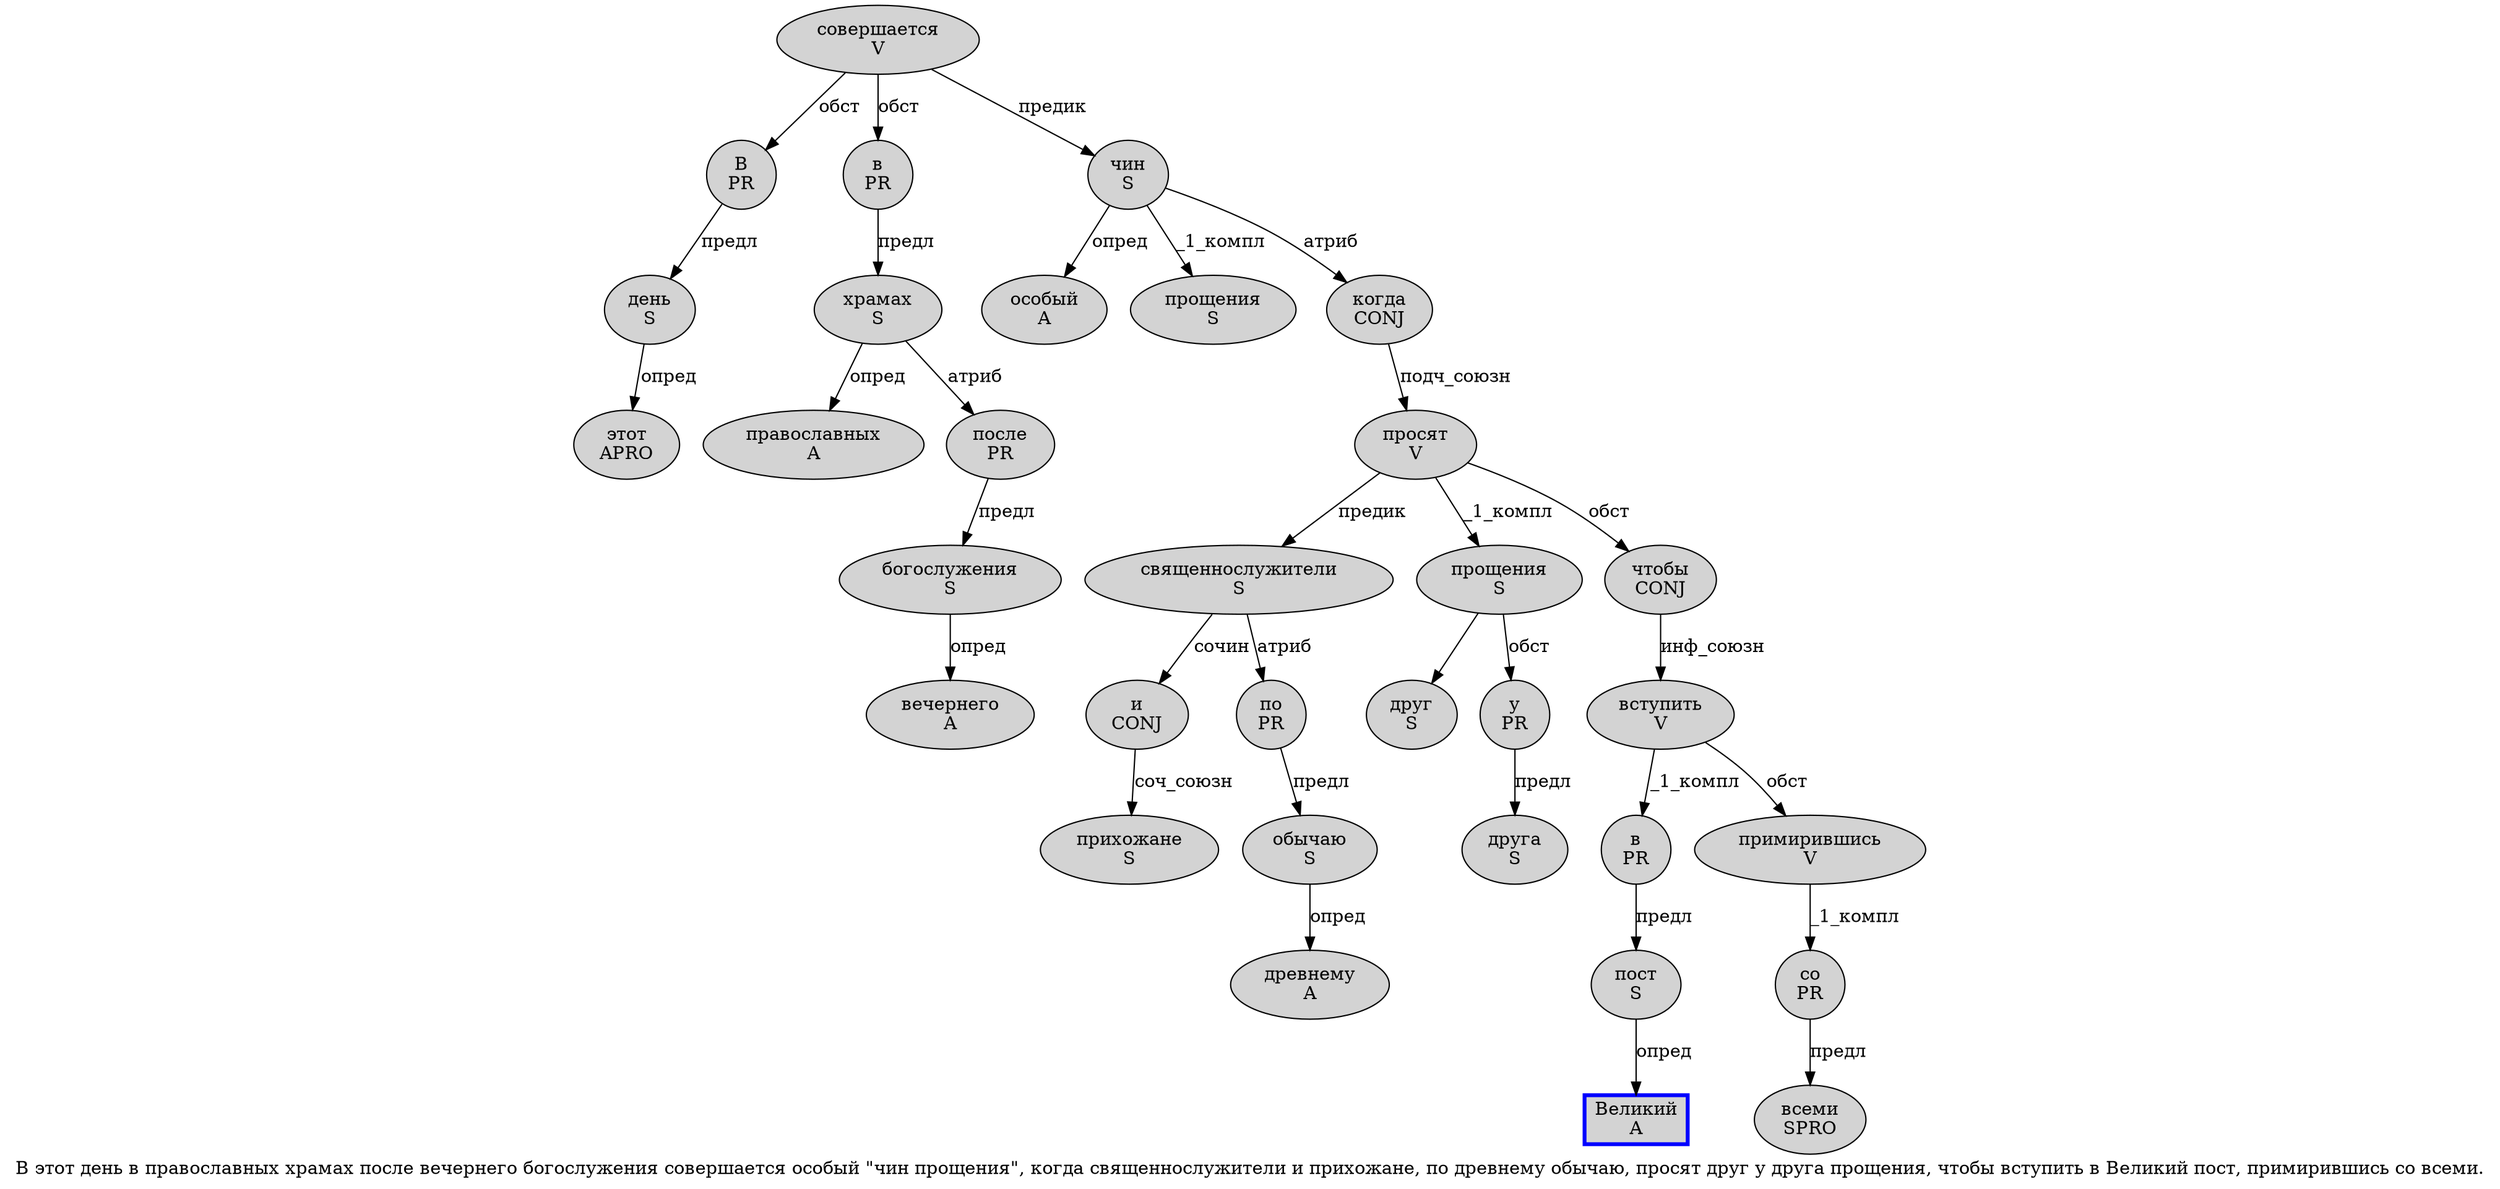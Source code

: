 digraph SENTENCE_737 {
	graph [label="В этот день в православных храмах после вечернего богослужения совершается особый \"чин прощения\", когда священнослужители и прихожане, по древнему обычаю, просят друг у друга прощения, чтобы вступить в Великий пост, примирившись со всеми."]
	node [style=filled]
		0 [label="В
PR" color="" fillcolor=lightgray penwidth=1 shape=ellipse]
		1 [label="этот
APRO" color="" fillcolor=lightgray penwidth=1 shape=ellipse]
		2 [label="день
S" color="" fillcolor=lightgray penwidth=1 shape=ellipse]
		3 [label="в
PR" color="" fillcolor=lightgray penwidth=1 shape=ellipse]
		4 [label="православных
A" color="" fillcolor=lightgray penwidth=1 shape=ellipse]
		5 [label="храмах
S" color="" fillcolor=lightgray penwidth=1 shape=ellipse]
		6 [label="после
PR" color="" fillcolor=lightgray penwidth=1 shape=ellipse]
		7 [label="вечернего
A" color="" fillcolor=lightgray penwidth=1 shape=ellipse]
		8 [label="богослужения
S" color="" fillcolor=lightgray penwidth=1 shape=ellipse]
		9 [label="совершается
V" color="" fillcolor=lightgray penwidth=1 shape=ellipse]
		10 [label="особый
A" color="" fillcolor=lightgray penwidth=1 shape=ellipse]
		12 [label="чин
S" color="" fillcolor=lightgray penwidth=1 shape=ellipse]
		13 [label="прощения
S" color="" fillcolor=lightgray penwidth=1 shape=ellipse]
		16 [label="когда
CONJ" color="" fillcolor=lightgray penwidth=1 shape=ellipse]
		17 [label="священнослужители
S" color="" fillcolor=lightgray penwidth=1 shape=ellipse]
		18 [label="и
CONJ" color="" fillcolor=lightgray penwidth=1 shape=ellipse]
		19 [label="прихожане
S" color="" fillcolor=lightgray penwidth=1 shape=ellipse]
		21 [label="по
PR" color="" fillcolor=lightgray penwidth=1 shape=ellipse]
		22 [label="древнему
A" color="" fillcolor=lightgray penwidth=1 shape=ellipse]
		23 [label="обычаю
S" color="" fillcolor=lightgray penwidth=1 shape=ellipse]
		25 [label="просят
V" color="" fillcolor=lightgray penwidth=1 shape=ellipse]
		26 [label="друг
S" color="" fillcolor=lightgray penwidth=1 shape=ellipse]
		27 [label="у
PR" color="" fillcolor=lightgray penwidth=1 shape=ellipse]
		28 [label="друга
S" color="" fillcolor=lightgray penwidth=1 shape=ellipse]
		29 [label="прощения
S" color="" fillcolor=lightgray penwidth=1 shape=ellipse]
		31 [label="чтобы
CONJ" color="" fillcolor=lightgray penwidth=1 shape=ellipse]
		32 [label="вступить
V" color="" fillcolor=lightgray penwidth=1 shape=ellipse]
		33 [label="в
PR" color="" fillcolor=lightgray penwidth=1 shape=ellipse]
		34 [label="Великий
A" color=blue fillcolor=lightgray penwidth=3 shape=box]
		35 [label="пост
S" color="" fillcolor=lightgray penwidth=1 shape=ellipse]
		37 [label="примирившись
V" color="" fillcolor=lightgray penwidth=1 shape=ellipse]
		38 [label="со
PR" color="" fillcolor=lightgray penwidth=1 shape=ellipse]
		39 [label="всеми
SPRO" color="" fillcolor=lightgray penwidth=1 shape=ellipse]
			29 -> 26
			29 -> 27 [label="обст"]
			18 -> 19 [label="соч_союзн"]
			0 -> 2 [label="предл"]
			16 -> 25 [label="подч_союзн"]
			21 -> 23 [label="предл"]
			31 -> 32 [label="инф_союзн"]
			23 -> 22 [label="опред"]
			17 -> 18 [label="сочин"]
			17 -> 21 [label="атриб"]
			12 -> 10 [label="опред"]
			12 -> 13 [label="_1_компл"]
			12 -> 16 [label="атриб"]
			38 -> 39 [label="предл"]
			3 -> 5 [label="предл"]
			9 -> 0 [label="обст"]
			9 -> 3 [label="обст"]
			9 -> 12 [label="предик"]
			2 -> 1 [label="опред"]
			32 -> 33 [label="_1_компл"]
			32 -> 37 [label="обст"]
			6 -> 8 [label="предл"]
			35 -> 34 [label="опред"]
			8 -> 7 [label="опред"]
			27 -> 28 [label="предл"]
			25 -> 17 [label="предик"]
			25 -> 29 [label="_1_компл"]
			25 -> 31 [label="обст"]
			5 -> 4 [label="опред"]
			5 -> 6 [label="атриб"]
			33 -> 35 [label="предл"]
			37 -> 38 [label="_1_компл"]
}